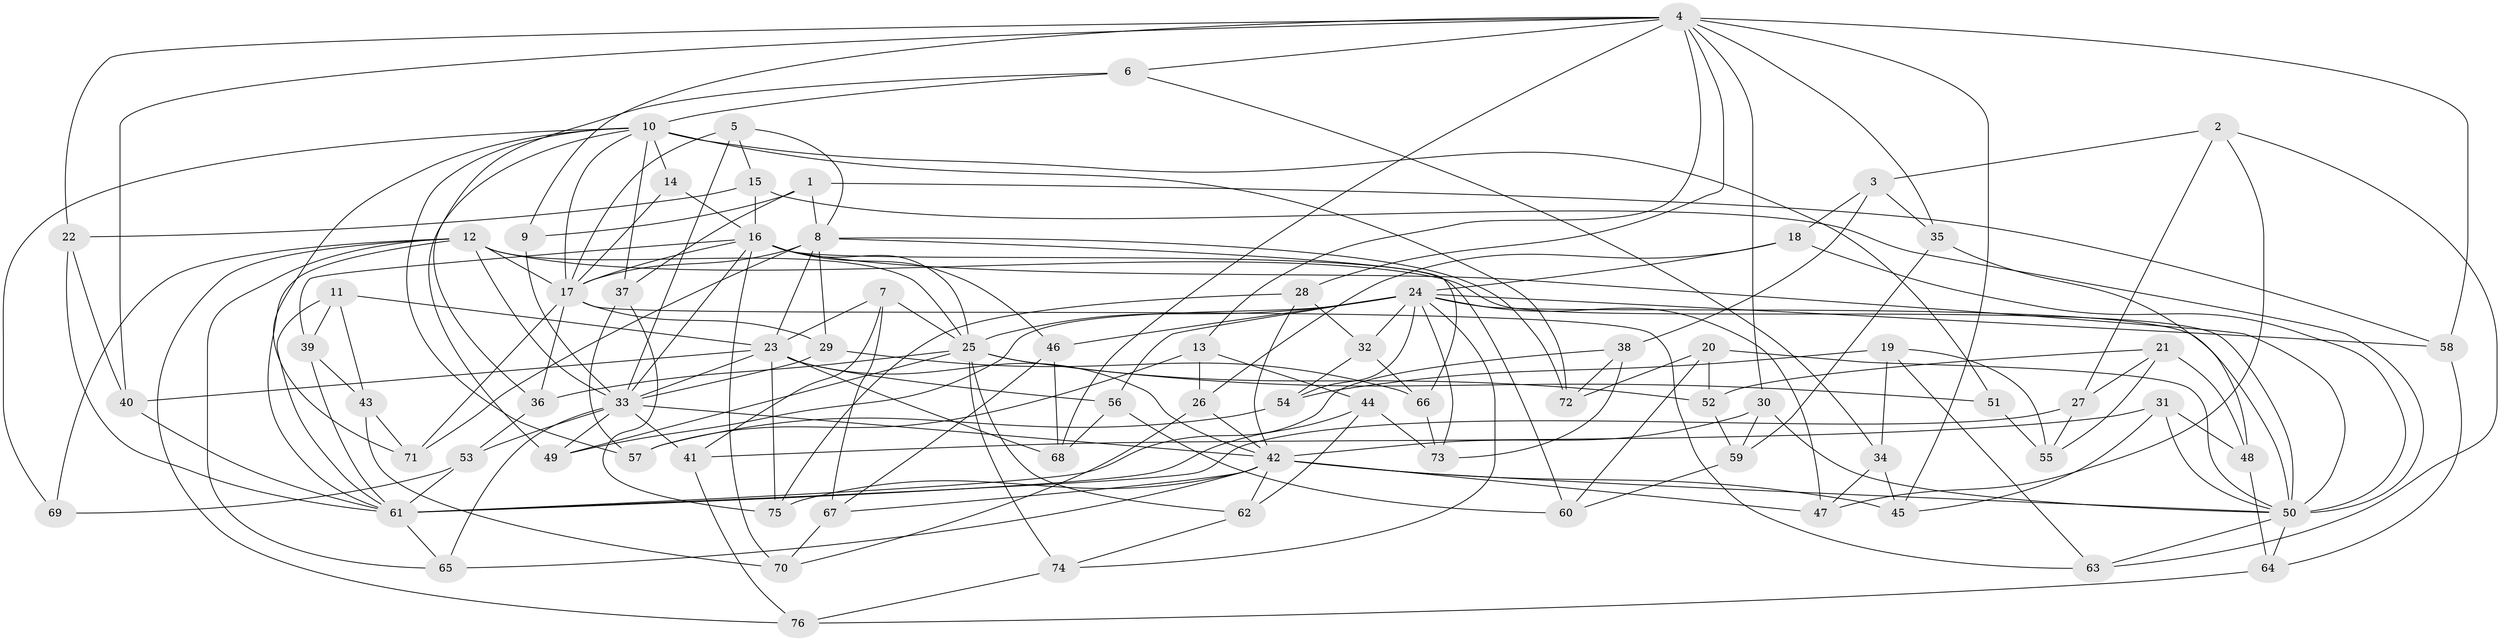 // original degree distribution, {4: 1.0}
// Generated by graph-tools (version 1.1) at 2025/53/03/04/25 22:53:39]
// undirected, 76 vertices, 190 edges
graph export_dot {
  node [color=gray90,style=filled];
  1;
  2;
  3;
  4;
  5;
  6;
  7;
  8;
  9;
  10;
  11;
  12;
  13;
  14;
  15;
  16;
  17;
  18;
  19;
  20;
  21;
  22;
  23;
  24;
  25;
  26;
  27;
  28;
  29;
  30;
  31;
  32;
  33;
  34;
  35;
  36;
  37;
  38;
  39;
  40;
  41;
  42;
  43;
  44;
  45;
  46;
  47;
  48;
  49;
  50;
  51;
  52;
  53;
  54;
  55;
  56;
  57;
  58;
  59;
  60;
  61;
  62;
  63;
  64;
  65;
  66;
  67;
  68;
  69;
  70;
  71;
  72;
  73;
  74;
  75;
  76;
  1 -- 8 [weight=1.0];
  1 -- 9 [weight=1.0];
  1 -- 37 [weight=1.0];
  1 -- 58 [weight=1.0];
  2 -- 3 [weight=1.0];
  2 -- 27 [weight=1.0];
  2 -- 47 [weight=1.0];
  2 -- 63 [weight=1.0];
  3 -- 18 [weight=1.0];
  3 -- 35 [weight=1.0];
  3 -- 38 [weight=1.0];
  4 -- 6 [weight=1.0];
  4 -- 9 [weight=2.0];
  4 -- 13 [weight=1.0];
  4 -- 22 [weight=1.0];
  4 -- 28 [weight=1.0];
  4 -- 30 [weight=1.0];
  4 -- 35 [weight=1.0];
  4 -- 40 [weight=1.0];
  4 -- 45 [weight=1.0];
  4 -- 58 [weight=1.0];
  4 -- 68 [weight=1.0];
  5 -- 8 [weight=1.0];
  5 -- 15 [weight=1.0];
  5 -- 17 [weight=1.0];
  5 -- 33 [weight=1.0];
  6 -- 10 [weight=1.0];
  6 -- 34 [weight=1.0];
  6 -- 36 [weight=1.0];
  7 -- 23 [weight=1.0];
  7 -- 25 [weight=1.0];
  7 -- 41 [weight=1.0];
  7 -- 67 [weight=1.0];
  8 -- 17 [weight=1.0];
  8 -- 23 [weight=1.0];
  8 -- 29 [weight=1.0];
  8 -- 66 [weight=1.0];
  8 -- 71 [weight=1.0];
  8 -- 72 [weight=1.0];
  9 -- 33 [weight=1.0];
  10 -- 14 [weight=2.0];
  10 -- 17 [weight=1.0];
  10 -- 37 [weight=1.0];
  10 -- 49 [weight=1.0];
  10 -- 51 [weight=2.0];
  10 -- 57 [weight=1.0];
  10 -- 69 [weight=1.0];
  10 -- 71 [weight=1.0];
  10 -- 72 [weight=1.0];
  11 -- 23 [weight=1.0];
  11 -- 39 [weight=1.0];
  11 -- 43 [weight=1.0];
  11 -- 61 [weight=1.0];
  12 -- 17 [weight=3.0];
  12 -- 25 [weight=1.0];
  12 -- 33 [weight=1.0];
  12 -- 50 [weight=2.0];
  12 -- 61 [weight=1.0];
  12 -- 65 [weight=1.0];
  12 -- 69 [weight=2.0];
  12 -- 76 [weight=1.0];
  13 -- 26 [weight=1.0];
  13 -- 44 [weight=1.0];
  13 -- 57 [weight=1.0];
  14 -- 16 [weight=1.0];
  14 -- 17 [weight=1.0];
  15 -- 16 [weight=1.0];
  15 -- 22 [weight=1.0];
  15 -- 50 [weight=1.0];
  16 -- 17 [weight=1.0];
  16 -- 25 [weight=1.0];
  16 -- 33 [weight=1.0];
  16 -- 39 [weight=1.0];
  16 -- 46 [weight=1.0];
  16 -- 50 [weight=1.0];
  16 -- 60 [weight=1.0];
  16 -- 70 [weight=1.0];
  17 -- 29 [weight=1.0];
  17 -- 36 [weight=1.0];
  17 -- 63 [weight=1.0];
  17 -- 71 [weight=1.0];
  18 -- 24 [weight=1.0];
  18 -- 26 [weight=1.0];
  18 -- 50 [weight=1.0];
  19 -- 34 [weight=1.0];
  19 -- 54 [weight=1.0];
  19 -- 55 [weight=1.0];
  19 -- 63 [weight=1.0];
  20 -- 50 [weight=1.0];
  20 -- 52 [weight=1.0];
  20 -- 60 [weight=1.0];
  20 -- 72 [weight=1.0];
  21 -- 27 [weight=1.0];
  21 -- 48 [weight=1.0];
  21 -- 52 [weight=1.0];
  21 -- 55 [weight=1.0];
  22 -- 40 [weight=1.0];
  22 -- 61 [weight=1.0];
  23 -- 33 [weight=2.0];
  23 -- 40 [weight=1.0];
  23 -- 42 [weight=1.0];
  23 -- 56 [weight=1.0];
  23 -- 68 [weight=1.0];
  23 -- 75 [weight=1.0];
  24 -- 25 [weight=1.0];
  24 -- 32 [weight=1.0];
  24 -- 46 [weight=1.0];
  24 -- 47 [weight=1.0];
  24 -- 49 [weight=1.0];
  24 -- 50 [weight=1.0];
  24 -- 54 [weight=1.0];
  24 -- 56 [weight=1.0];
  24 -- 58 [weight=1.0];
  24 -- 73 [weight=1.0];
  24 -- 74 [weight=1.0];
  25 -- 36 [weight=1.0];
  25 -- 49 [weight=1.0];
  25 -- 51 [weight=1.0];
  25 -- 52 [weight=1.0];
  25 -- 62 [weight=1.0];
  25 -- 74 [weight=1.0];
  26 -- 42 [weight=1.0];
  26 -- 70 [weight=1.0];
  27 -- 55 [weight=1.0];
  27 -- 61 [weight=1.0];
  28 -- 32 [weight=1.0];
  28 -- 42 [weight=1.0];
  28 -- 75 [weight=1.0];
  29 -- 33 [weight=1.0];
  29 -- 66 [weight=1.0];
  30 -- 42 [weight=1.0];
  30 -- 50 [weight=1.0];
  30 -- 59 [weight=1.0];
  31 -- 41 [weight=1.0];
  31 -- 45 [weight=1.0];
  31 -- 48 [weight=1.0];
  31 -- 50 [weight=1.0];
  32 -- 54 [weight=1.0];
  32 -- 66 [weight=1.0];
  33 -- 41 [weight=1.0];
  33 -- 42 [weight=1.0];
  33 -- 49 [weight=1.0];
  33 -- 53 [weight=1.0];
  33 -- 65 [weight=1.0];
  34 -- 45 [weight=1.0];
  34 -- 47 [weight=1.0];
  35 -- 48 [weight=1.0];
  35 -- 59 [weight=1.0];
  36 -- 53 [weight=1.0];
  37 -- 57 [weight=1.0];
  37 -- 75 [weight=1.0];
  38 -- 61 [weight=1.0];
  38 -- 72 [weight=1.0];
  38 -- 73 [weight=1.0];
  39 -- 43 [weight=1.0];
  39 -- 61 [weight=1.0];
  40 -- 61 [weight=1.0];
  41 -- 76 [weight=1.0];
  42 -- 45 [weight=1.0];
  42 -- 47 [weight=1.0];
  42 -- 50 [weight=1.0];
  42 -- 62 [weight=1.0];
  42 -- 65 [weight=1.0];
  42 -- 67 [weight=1.0];
  42 -- 75 [weight=1.0];
  43 -- 70 [weight=1.0];
  43 -- 71 [weight=1.0];
  44 -- 61 [weight=1.0];
  44 -- 62 [weight=1.0];
  44 -- 73 [weight=1.0];
  46 -- 67 [weight=1.0];
  46 -- 68 [weight=1.0];
  48 -- 64 [weight=1.0];
  50 -- 63 [weight=1.0];
  50 -- 64 [weight=1.0];
  51 -- 55 [weight=1.0];
  52 -- 59 [weight=1.0];
  53 -- 61 [weight=1.0];
  53 -- 69 [weight=1.0];
  54 -- 57 [weight=1.0];
  56 -- 60 [weight=1.0];
  56 -- 68 [weight=1.0];
  58 -- 64 [weight=1.0];
  59 -- 60 [weight=1.0];
  61 -- 65 [weight=1.0];
  62 -- 74 [weight=1.0];
  64 -- 76 [weight=1.0];
  66 -- 73 [weight=1.0];
  67 -- 70 [weight=1.0];
  74 -- 76 [weight=1.0];
}
